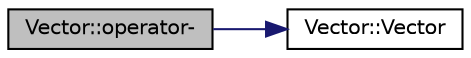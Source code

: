 digraph "Vector::operator-"
{
 // LATEX_PDF_SIZE
  edge [fontname="Helvetica",fontsize="10",labelfontname="Helvetica",labelfontsize="10"];
  node [fontname="Helvetica",fontsize="10",shape=record];
  rankdir="LR";
  Node1 [label="Vector::operator-",height=0.2,width=0.4,color="black", fillcolor="grey75", style="filled", fontcolor="black",tooltip="Overloaded."];
  Node1 -> Node2 [color="midnightblue",fontsize="10",style="solid",fontname="Helvetica"];
  Node2 [label="Vector::Vector",height=0.2,width=0.4,color="black", fillcolor="white", style="filled",URL="$class_vector.html#a6f80c73b5f18dcf3f8e36065bdc8b9e5",tooltip="Empty."];
}

